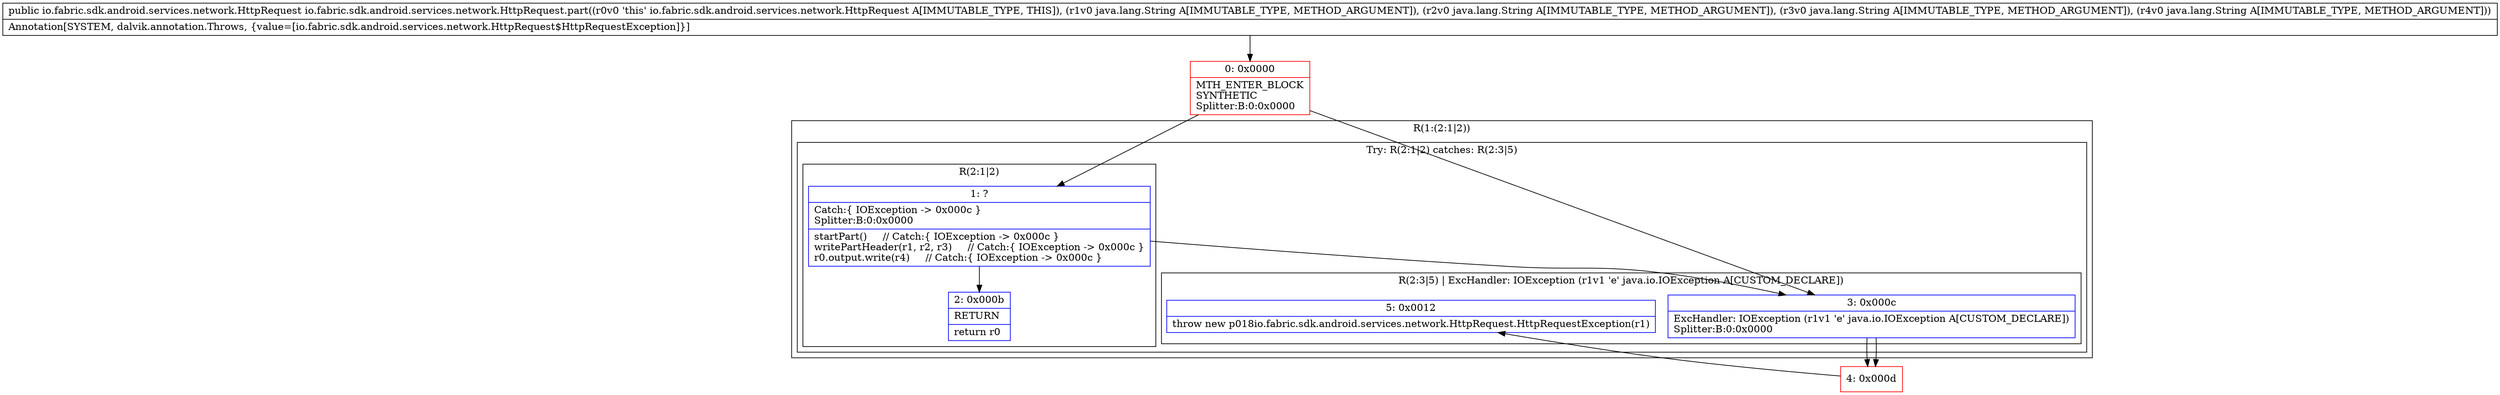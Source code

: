digraph "CFG forio.fabric.sdk.android.services.network.HttpRequest.part(Ljava\/lang\/String;Ljava\/lang\/String;Ljava\/lang\/String;Ljava\/lang\/String;)Lio\/fabric\/sdk\/android\/services\/network\/HttpRequest;" {
subgraph cluster_Region_874945271 {
label = "R(1:(2:1|2))";
node [shape=record,color=blue];
subgraph cluster_TryCatchRegion_1558595776 {
label = "Try: R(2:1|2) catches: R(2:3|5)";
node [shape=record,color=blue];
subgraph cluster_Region_1288638488 {
label = "R(2:1|2)";
node [shape=record,color=blue];
Node_1 [shape=record,label="{1\:\ ?|Catch:\{ IOException \-\> 0x000c \}\lSplitter:B:0:0x0000\l|startPart()     \/\/ Catch:\{ IOException \-\> 0x000c \}\lwritePartHeader(r1, r2, r3)     \/\/ Catch:\{ IOException \-\> 0x000c \}\lr0.output.write(r4)     \/\/ Catch:\{ IOException \-\> 0x000c \}\l}"];
Node_2 [shape=record,label="{2\:\ 0x000b|RETURN\l|return r0\l}"];
}
subgraph cluster_Region_534735293 {
label = "R(2:3|5) | ExcHandler: IOException (r1v1 'e' java.io.IOException A[CUSTOM_DECLARE])\l";
node [shape=record,color=blue];
Node_3 [shape=record,label="{3\:\ 0x000c|ExcHandler: IOException (r1v1 'e' java.io.IOException A[CUSTOM_DECLARE])\lSplitter:B:0:0x0000\l}"];
Node_5 [shape=record,label="{5\:\ 0x0012|throw new p018io.fabric.sdk.android.services.network.HttpRequest.HttpRequestException(r1)\l}"];
}
}
}
subgraph cluster_Region_534735293 {
label = "R(2:3|5) | ExcHandler: IOException (r1v1 'e' java.io.IOException A[CUSTOM_DECLARE])\l";
node [shape=record,color=blue];
Node_3 [shape=record,label="{3\:\ 0x000c|ExcHandler: IOException (r1v1 'e' java.io.IOException A[CUSTOM_DECLARE])\lSplitter:B:0:0x0000\l}"];
Node_5 [shape=record,label="{5\:\ 0x0012|throw new p018io.fabric.sdk.android.services.network.HttpRequest.HttpRequestException(r1)\l}"];
}
Node_0 [shape=record,color=red,label="{0\:\ 0x0000|MTH_ENTER_BLOCK\lSYNTHETIC\lSplitter:B:0:0x0000\l}"];
Node_4 [shape=record,color=red,label="{4\:\ 0x000d}"];
MethodNode[shape=record,label="{public io.fabric.sdk.android.services.network.HttpRequest io.fabric.sdk.android.services.network.HttpRequest.part((r0v0 'this' io.fabric.sdk.android.services.network.HttpRequest A[IMMUTABLE_TYPE, THIS]), (r1v0 java.lang.String A[IMMUTABLE_TYPE, METHOD_ARGUMENT]), (r2v0 java.lang.String A[IMMUTABLE_TYPE, METHOD_ARGUMENT]), (r3v0 java.lang.String A[IMMUTABLE_TYPE, METHOD_ARGUMENT]), (r4v0 java.lang.String A[IMMUTABLE_TYPE, METHOD_ARGUMENT]))  | Annotation[SYSTEM, dalvik.annotation.Throws, \{value=[io.fabric.sdk.android.services.network.HttpRequest$HttpRequestException]\}]\l}"];
MethodNode -> Node_0;
Node_1 -> Node_2;
Node_1 -> Node_3;
Node_3 -> Node_4;
Node_3 -> Node_4;
Node_0 -> Node_1;
Node_0 -> Node_3;
Node_4 -> Node_5;
}

